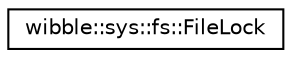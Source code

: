 digraph G
{
  edge [fontname="Helvetica",fontsize="10",labelfontname="Helvetica",labelfontsize="10"];
  node [fontname="Helvetica",fontsize="10",shape=record];
  rankdir="LR";
  Node1 [label="wibble::sys::fs::FileLock",height=0.2,width=0.4,color="black", fillcolor="white", style="filled",URL="$structwibble_1_1sys_1_1fs_1_1FileLock.html",tooltip="RAII fcntl advisory file lock."];
}
